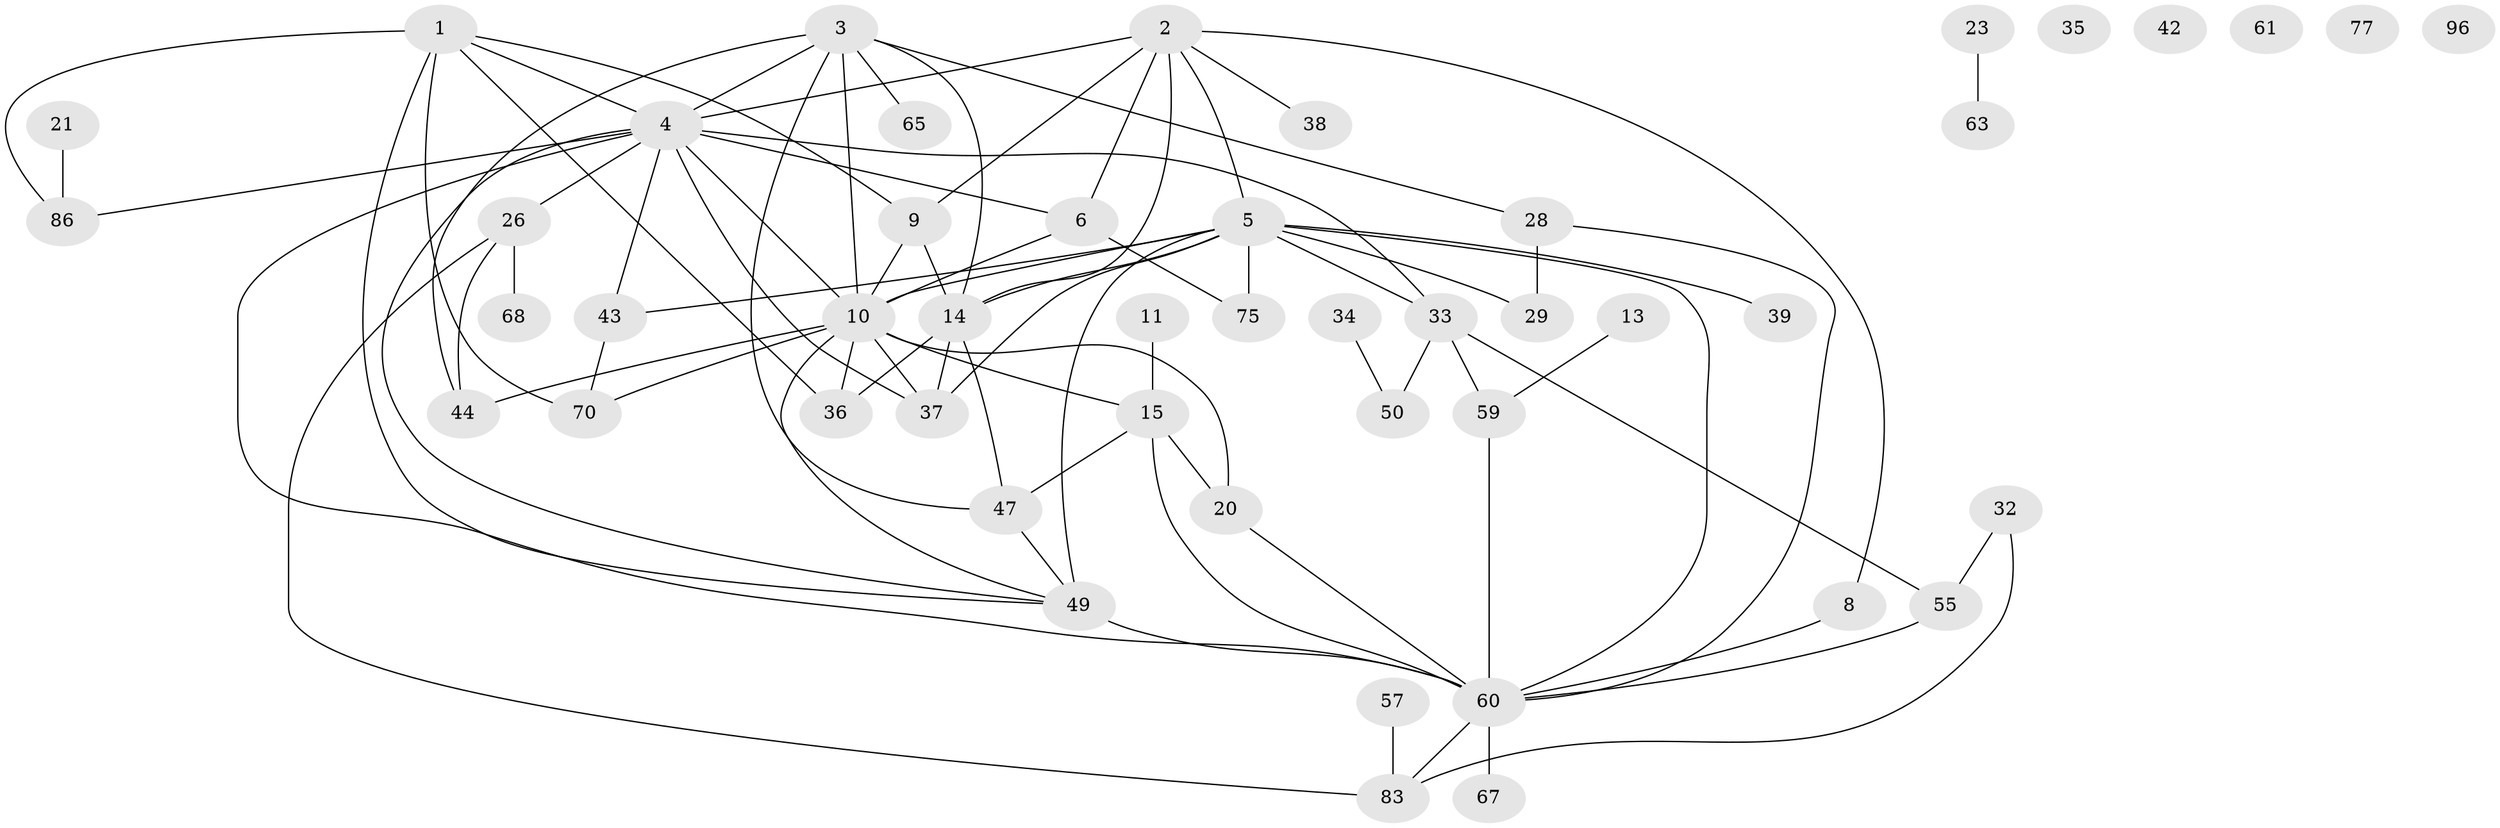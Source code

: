 // original degree distribution, {4: 0.17525773195876287, 2: 0.2268041237113402, 5: 0.08247422680412371, 3: 0.2268041237113402, 7: 0.030927835051546393, 1: 0.17525773195876287, 6: 0.030927835051546393, 0: 0.030927835051546393, 8: 0.020618556701030927}
// Generated by graph-tools (version 1.1) at 2025/12/03/09/25 04:12:55]
// undirected, 48 vertices, 81 edges
graph export_dot {
graph [start="1"]
  node [color=gray90,style=filled];
  1 [super="+7"];
  2 [super="+71+81"];
  3 [super="+18"];
  4 [super="+25+17+27"];
  5 [super="+87+22+46+19"];
  6 [super="+78"];
  8 [super="+73"];
  9 [super="+12"];
  10 [super="+53+16"];
  11;
  13;
  14 [super="+74+24+56"];
  15 [super="+64"];
  20 [super="+69"];
  21 [super="+30"];
  23;
  26 [super="+52+31"];
  28 [super="+90"];
  29;
  32;
  33 [super="+45"];
  34;
  35 [super="+72"];
  36;
  37 [super="+40"];
  38;
  39;
  42;
  43 [super="+66+58"];
  44;
  47;
  49 [super="+79"];
  50;
  55;
  57;
  59 [super="+76"];
  60 [super="+91+84"];
  61;
  63;
  65;
  67;
  68;
  70;
  75;
  77 [super="+89"];
  83;
  86 [super="+93"];
  96;
  1 -- 36;
  1 -- 70;
  1 -- 86;
  1 -- 4;
  1 -- 9;
  1 -- 49;
  2 -- 9;
  2 -- 38;
  2 -- 8;
  2 -- 5;
  2 -- 4 [weight=2];
  2 -- 6;
  2 -- 14;
  3 -- 14;
  3 -- 65;
  3 -- 4;
  3 -- 10;
  3 -- 28;
  3 -- 44;
  3 -- 47;
  4 -- 33;
  4 -- 37;
  4 -- 10;
  4 -- 60;
  4 -- 43;
  4 -- 26 [weight=2];
  4 -- 49;
  4 -- 6;
  4 -- 86;
  5 -- 39 [weight=2];
  5 -- 49 [weight=4];
  5 -- 33 [weight=2];
  5 -- 75 [weight=2];
  5 -- 60;
  5 -- 29;
  5 -- 43;
  5 -- 14 [weight=2];
  5 -- 37;
  5 -- 10;
  6 -- 10;
  6 -- 75;
  8 -- 60;
  9 -- 10 [weight=2];
  9 -- 14 [weight=3];
  10 -- 15;
  10 -- 36;
  10 -- 37;
  10 -- 20;
  10 -- 44;
  10 -- 49;
  10 -- 70;
  11 -- 15;
  13 -- 59;
  14 -- 37;
  14 -- 47;
  14 -- 36;
  15 -- 47;
  15 -- 60;
  15 -- 20;
  20 -- 60;
  21 -- 86;
  23 -- 63;
  26 -- 44;
  26 -- 68 [weight=3];
  26 -- 83;
  28 -- 60;
  28 -- 29;
  32 -- 55;
  32 -- 83;
  33 -- 50;
  33 -- 55;
  33 -- 59;
  34 -- 50;
  43 -- 70;
  47 -- 49;
  49 -- 60;
  55 -- 60;
  57 -- 83;
  59 -- 60;
  60 -- 83;
  60 -- 67;
}
